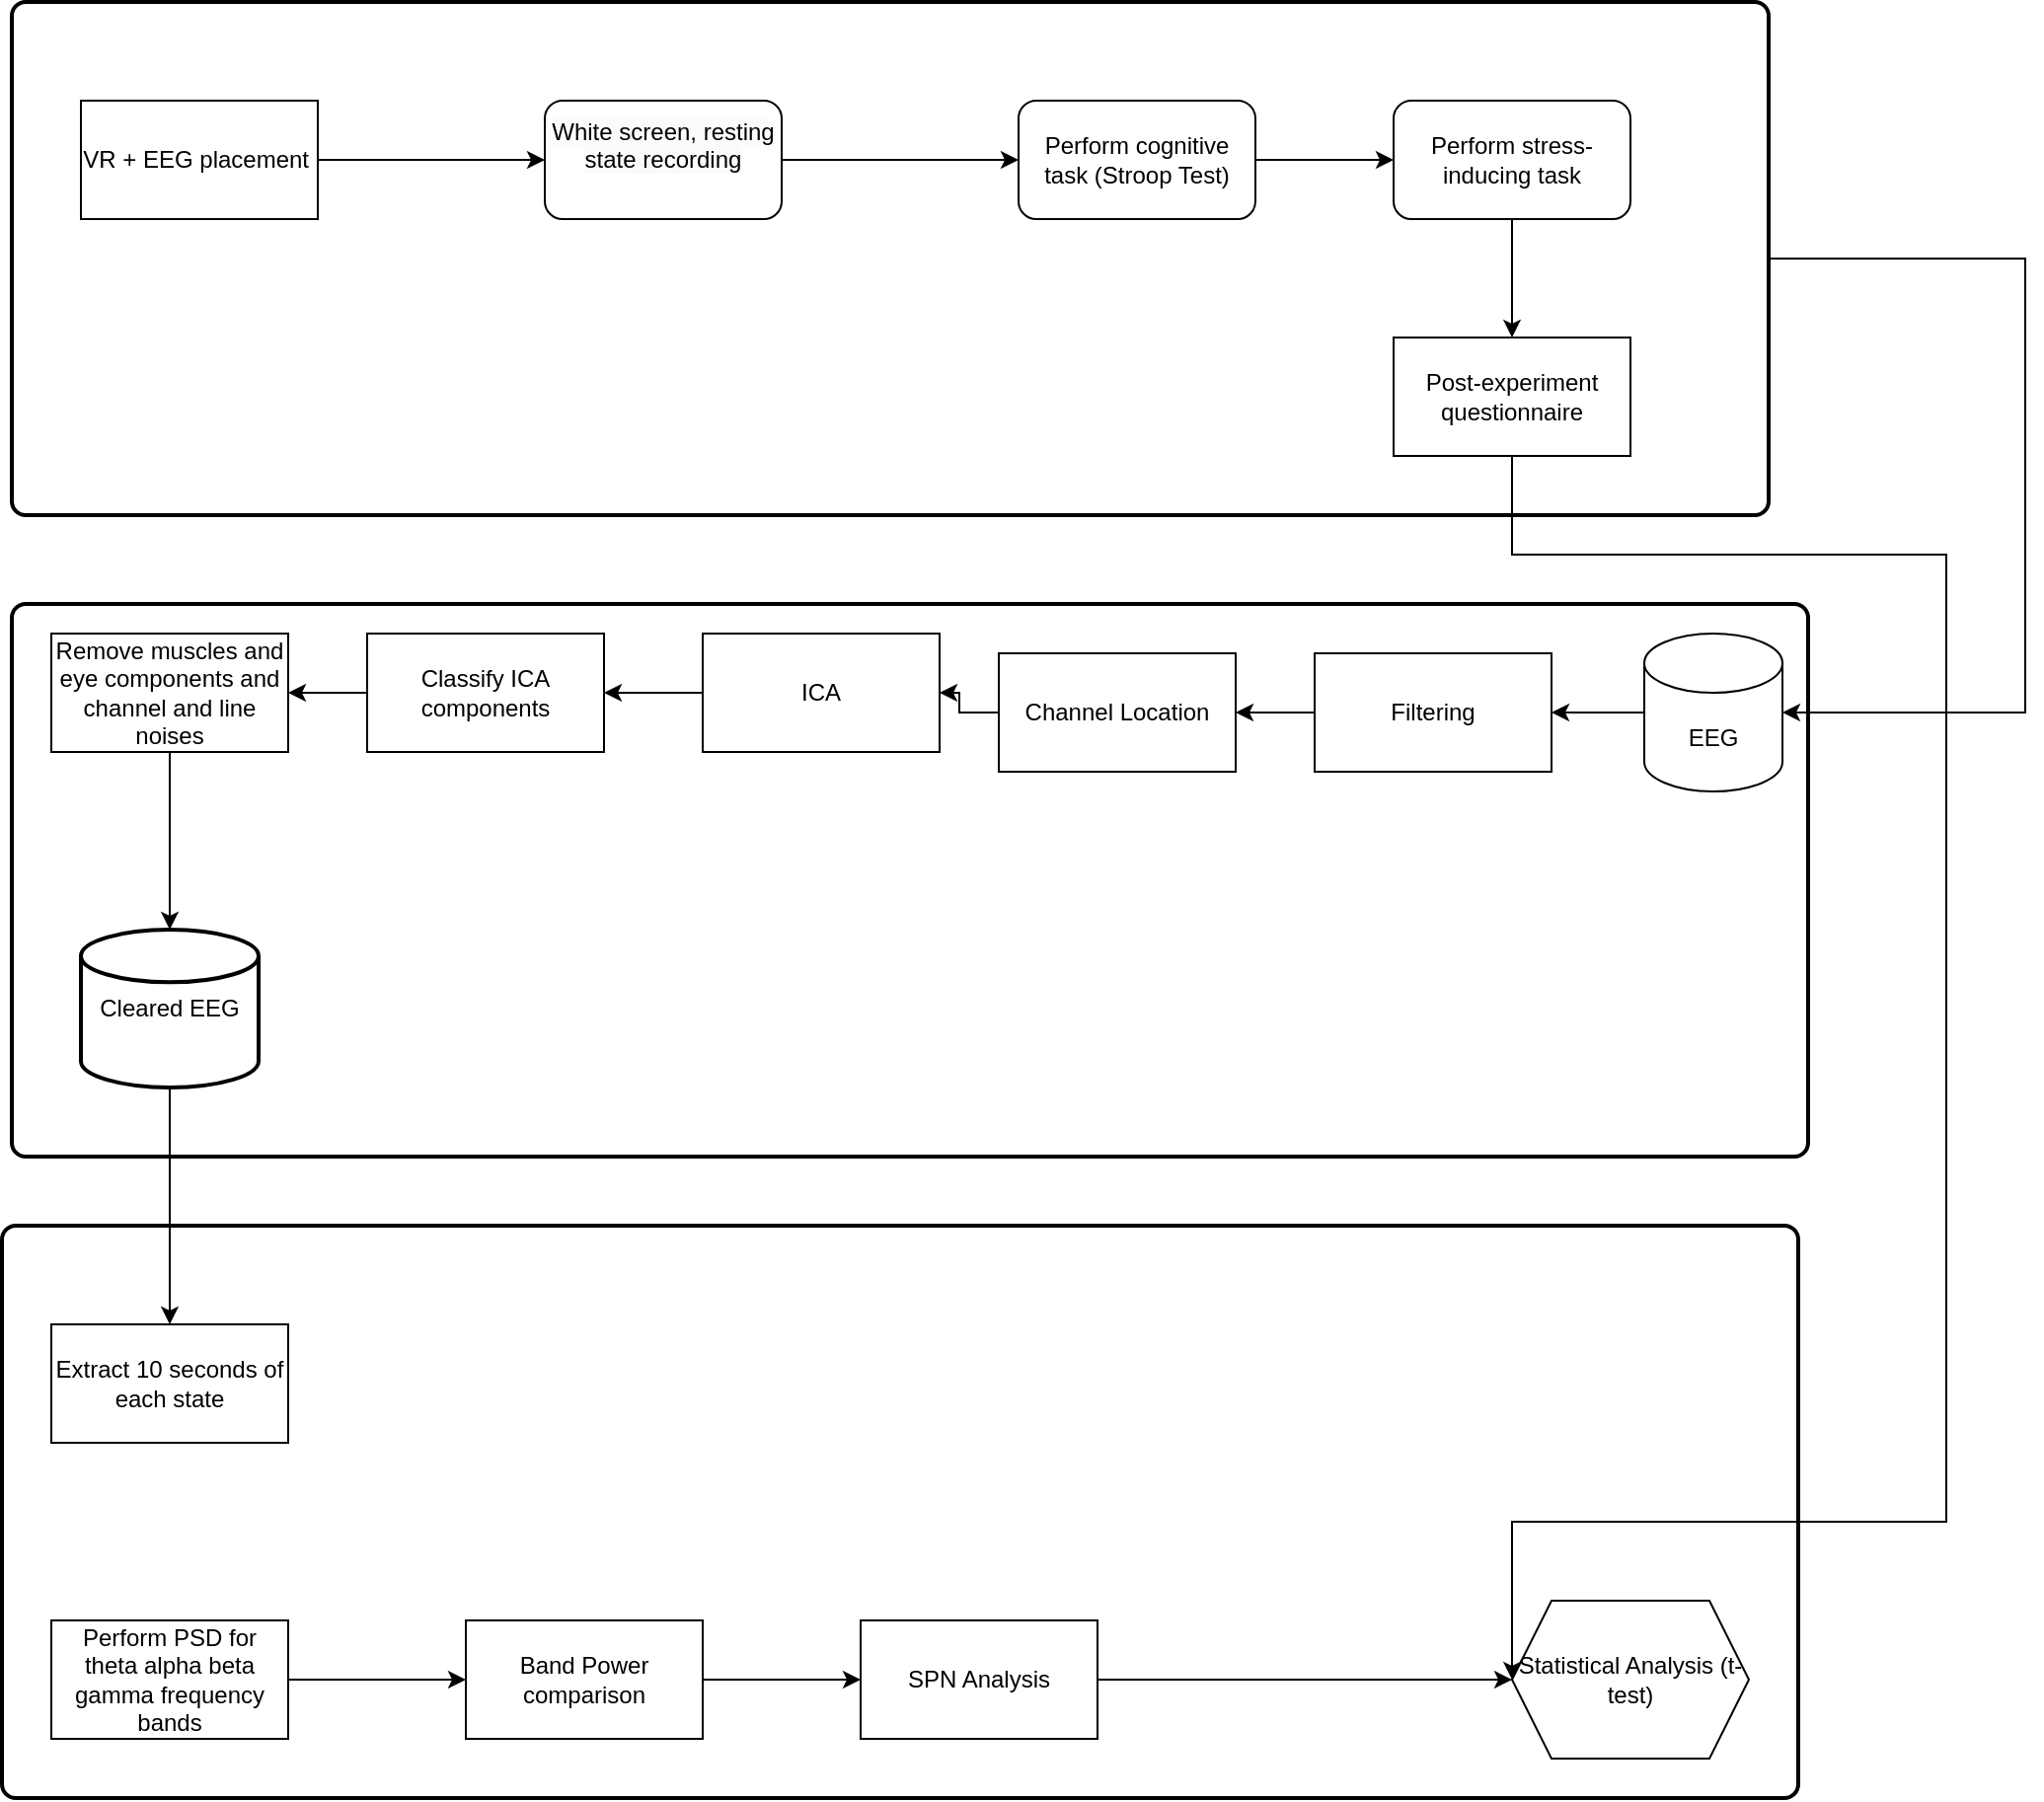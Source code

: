 <mxfile version="24.6.5" type="github">
  <diagram id="C5RBs43oDa-KdzZeNtuy" name="Page-1">
    <mxGraphModel dx="2939" dy="1138" grid="1" gridSize="10" guides="1" tooltips="1" connect="1" arrows="1" fold="1" page="1" pageScale="1" pageWidth="827" pageHeight="1169" math="0" shadow="0">
      <root>
        <mxCell id="WIyWlLk6GJQsqaUBKTNV-0" />
        <mxCell id="WIyWlLk6GJQsqaUBKTNV-1" parent="WIyWlLk6GJQsqaUBKTNV-0" />
        <mxCell id="PNwoSHtVyWEk63IXKN23-18" value="" style="rounded=1;whiteSpace=wrap;html=1;absoluteArcSize=1;arcSize=14;strokeWidth=2;" vertex="1" parent="WIyWlLk6GJQsqaUBKTNV-1">
          <mxGeometry y="140" width="890" height="260" as="geometry" />
        </mxCell>
        <mxCell id="PNwoSHtVyWEk63IXKN23-21" value="" style="edgeStyle=orthogonalEdgeStyle;rounded=0;orthogonalLoop=1;jettySize=auto;html=1;" edge="1" parent="WIyWlLk6GJQsqaUBKTNV-1" source="PNwoSHtVyWEk63IXKN23-22" target="PNwoSHtVyWEk63IXKN23-24">
          <mxGeometry relative="1" as="geometry" />
        </mxCell>
        <mxCell id="PNwoSHtVyWEk63IXKN23-22" value="Perform cognitive task (Stroop Test)" style="whiteSpace=wrap;html=1;rounded=1;" vertex="1" parent="WIyWlLk6GJQsqaUBKTNV-1">
          <mxGeometry x="510" y="190" width="120" height="60" as="geometry" />
        </mxCell>
        <mxCell id="PNwoSHtVyWEk63IXKN23-68" value="" style="edgeStyle=orthogonalEdgeStyle;rounded=0;orthogonalLoop=1;jettySize=auto;html=1;" edge="1" parent="WIyWlLk6GJQsqaUBKTNV-1" source="PNwoSHtVyWEk63IXKN23-24" target="PNwoSHtVyWEk63IXKN23-27">
          <mxGeometry relative="1" as="geometry" />
        </mxCell>
        <mxCell id="PNwoSHtVyWEk63IXKN23-24" value="Perform stress-inducing task" style="whiteSpace=wrap;html=1;rounded=1;" vertex="1" parent="WIyWlLk6GJQsqaUBKTNV-1">
          <mxGeometry x="700" y="190" width="120" height="60" as="geometry" />
        </mxCell>
        <mxCell id="PNwoSHtVyWEk63IXKN23-58" value="" style="edgeStyle=orthogonalEdgeStyle;rounded=0;orthogonalLoop=1;jettySize=auto;html=1;" edge="1" parent="WIyWlLk6GJQsqaUBKTNV-1" source="PNwoSHtVyWEk63IXKN23-25" target="PNwoSHtVyWEk63IXKN23-22">
          <mxGeometry relative="1" as="geometry" />
        </mxCell>
        <mxCell id="PNwoSHtVyWEk63IXKN23-25" value="&#xa;&lt;span style=&quot;color: rgb(0, 0, 0); font-family: Helvetica; font-size: 12px; font-style: normal; font-variant-ligatures: normal; font-variant-caps: normal; font-weight: 400; letter-spacing: normal; orphans: 2; text-align: center; text-indent: 0px; text-transform: none; widows: 2; word-spacing: 0px; -webkit-text-stroke-width: 0px; white-space: normal; background-color: rgb(251, 251, 251); text-decoration-thickness: initial; text-decoration-style: initial; text-decoration-color: initial; display: inline !important; float: none;&quot;&gt;White screen, resting state recording&lt;/span&gt;&#xa;&#xa;" style="whiteSpace=wrap;html=1;rounded=1;glass=0;strokeWidth=1;shadow=0;" vertex="1" parent="WIyWlLk6GJQsqaUBKTNV-1">
          <mxGeometry x="270" y="190" width="120" height="60" as="geometry" />
        </mxCell>
        <mxCell id="PNwoSHtVyWEk63IXKN23-57" value="" style="edgeStyle=orthogonalEdgeStyle;rounded=0;orthogonalLoop=1;jettySize=auto;html=1;" edge="1" parent="WIyWlLk6GJQsqaUBKTNV-1" source="PNwoSHtVyWEk63IXKN23-26" target="PNwoSHtVyWEk63IXKN23-25">
          <mxGeometry relative="1" as="geometry" />
        </mxCell>
        <mxCell id="PNwoSHtVyWEk63IXKN23-26" value="VR + EEG placement&amp;nbsp;" style="rounded=0;whiteSpace=wrap;html=1;" vertex="1" parent="WIyWlLk6GJQsqaUBKTNV-1">
          <mxGeometry x="35" y="190" width="120" height="60" as="geometry" />
        </mxCell>
        <mxCell id="PNwoSHtVyWEk63IXKN23-27" value="Post-experiment questionnaire" style="rounded=0;whiteSpace=wrap;html=1;" vertex="1" parent="WIyWlLk6GJQsqaUBKTNV-1">
          <mxGeometry x="700" y="310" width="120" height="60" as="geometry" />
        </mxCell>
        <mxCell id="PNwoSHtVyWEk63IXKN23-28" value="" style="rounded=1;whiteSpace=wrap;html=1;absoluteArcSize=1;arcSize=14;strokeWidth=2;" vertex="1" parent="WIyWlLk6GJQsqaUBKTNV-1">
          <mxGeometry y="445" width="910" height="280" as="geometry" />
        </mxCell>
        <mxCell id="PNwoSHtVyWEk63IXKN23-41" value="" style="edgeStyle=orthogonalEdgeStyle;rounded=0;orthogonalLoop=1;jettySize=auto;html=1;" edge="1" parent="WIyWlLk6GJQsqaUBKTNV-1" source="PNwoSHtVyWEk63IXKN23-29" target="PNwoSHtVyWEk63IXKN23-31">
          <mxGeometry relative="1" as="geometry" />
        </mxCell>
        <mxCell id="PNwoSHtVyWEk63IXKN23-29" value="EEG" style="shape=cylinder3;whiteSpace=wrap;html=1;boundedLbl=1;backgroundOutline=1;size=15;" vertex="1" parent="WIyWlLk6GJQsqaUBKTNV-1">
          <mxGeometry x="827" y="460" width="70" height="80" as="geometry" />
        </mxCell>
        <mxCell id="PNwoSHtVyWEk63IXKN23-34" value="" style="edgeStyle=orthogonalEdgeStyle;rounded=0;orthogonalLoop=1;jettySize=auto;html=1;" edge="1" parent="WIyWlLk6GJQsqaUBKTNV-1" source="PNwoSHtVyWEk63IXKN23-31" target="PNwoSHtVyWEk63IXKN23-33">
          <mxGeometry relative="1" as="geometry" />
        </mxCell>
        <mxCell id="PNwoSHtVyWEk63IXKN23-31" value="Filtering" style="whiteSpace=wrap;html=1;" vertex="1" parent="WIyWlLk6GJQsqaUBKTNV-1">
          <mxGeometry x="660" y="470" width="120" height="60" as="geometry" />
        </mxCell>
        <mxCell id="PNwoSHtVyWEk63IXKN23-36" value="" style="edgeStyle=orthogonalEdgeStyle;rounded=0;orthogonalLoop=1;jettySize=auto;html=1;" edge="1" parent="WIyWlLk6GJQsqaUBKTNV-1" source="PNwoSHtVyWEk63IXKN23-33" target="PNwoSHtVyWEk63IXKN23-35">
          <mxGeometry relative="1" as="geometry" />
        </mxCell>
        <mxCell id="PNwoSHtVyWEk63IXKN23-33" value="Channel Location" style="whiteSpace=wrap;html=1;" vertex="1" parent="WIyWlLk6GJQsqaUBKTNV-1">
          <mxGeometry x="500" y="470" width="120" height="60" as="geometry" />
        </mxCell>
        <mxCell id="PNwoSHtVyWEk63IXKN23-38" value="" style="edgeStyle=orthogonalEdgeStyle;rounded=0;orthogonalLoop=1;jettySize=auto;html=1;" edge="1" parent="WIyWlLk6GJQsqaUBKTNV-1" source="PNwoSHtVyWEk63IXKN23-35" target="PNwoSHtVyWEk63IXKN23-37">
          <mxGeometry relative="1" as="geometry" />
        </mxCell>
        <mxCell id="PNwoSHtVyWEk63IXKN23-35" value="ICA" style="whiteSpace=wrap;html=1;" vertex="1" parent="WIyWlLk6GJQsqaUBKTNV-1">
          <mxGeometry x="350" y="460" width="120" height="60" as="geometry" />
        </mxCell>
        <mxCell id="PNwoSHtVyWEk63IXKN23-40" value="" style="edgeStyle=orthogonalEdgeStyle;rounded=0;orthogonalLoop=1;jettySize=auto;html=1;" edge="1" parent="WIyWlLk6GJQsqaUBKTNV-1" source="PNwoSHtVyWEk63IXKN23-37" target="PNwoSHtVyWEk63IXKN23-39">
          <mxGeometry relative="1" as="geometry" />
        </mxCell>
        <mxCell id="PNwoSHtVyWEk63IXKN23-37" value="Classify ICA components" style="whiteSpace=wrap;html=1;" vertex="1" parent="WIyWlLk6GJQsqaUBKTNV-1">
          <mxGeometry x="180" y="460" width="120" height="60" as="geometry" />
        </mxCell>
        <mxCell id="PNwoSHtVyWEk63IXKN23-43" value="" style="edgeStyle=orthogonalEdgeStyle;rounded=0;orthogonalLoop=1;jettySize=auto;html=1;" edge="1" parent="WIyWlLk6GJQsqaUBKTNV-1" source="PNwoSHtVyWEk63IXKN23-39" target="PNwoSHtVyWEk63IXKN23-42">
          <mxGeometry relative="1" as="geometry" />
        </mxCell>
        <mxCell id="PNwoSHtVyWEk63IXKN23-39" value="Remove muscles and eye components and channel and line noises" style="whiteSpace=wrap;html=1;" vertex="1" parent="WIyWlLk6GJQsqaUBKTNV-1">
          <mxGeometry x="20" y="460" width="120" height="60" as="geometry" />
        </mxCell>
        <mxCell id="PNwoSHtVyWEk63IXKN23-42" value="Cleared EEG" style="strokeWidth=2;html=1;shape=mxgraph.flowchart.database;whiteSpace=wrap;" vertex="1" parent="WIyWlLk6GJQsqaUBKTNV-1">
          <mxGeometry x="35" y="610" width="90" height="80" as="geometry" />
        </mxCell>
        <mxCell id="PNwoSHtVyWEk63IXKN23-47" value="" style="edgeStyle=orthogonalEdgeStyle;rounded=0;orthogonalLoop=1;jettySize=auto;html=1;" edge="1" parent="WIyWlLk6GJQsqaUBKTNV-1" source="PNwoSHtVyWEk63IXKN23-45" target="PNwoSHtVyWEk63IXKN23-46">
          <mxGeometry relative="1" as="geometry" />
        </mxCell>
        <mxCell id="PNwoSHtVyWEk63IXKN23-44" value="" style="rounded=1;whiteSpace=wrap;html=1;absoluteArcSize=1;arcSize=14;strokeWidth=2;" vertex="1" parent="WIyWlLk6GJQsqaUBKTNV-1">
          <mxGeometry x="-5" y="760" width="910" height="290" as="geometry" />
        </mxCell>
        <mxCell id="PNwoSHtVyWEk63IXKN23-45" value="Extract 10 seconds of each state" style="rounded=0;whiteSpace=wrap;html=1;" vertex="1" parent="WIyWlLk6GJQsqaUBKTNV-1">
          <mxGeometry x="20" y="810" width="120" height="60" as="geometry" />
        </mxCell>
        <mxCell id="PNwoSHtVyWEk63IXKN23-49" value="" style="edgeStyle=orthogonalEdgeStyle;rounded=0;orthogonalLoop=1;jettySize=auto;html=1;" edge="1" parent="WIyWlLk6GJQsqaUBKTNV-1" source="PNwoSHtVyWEk63IXKN23-46" target="PNwoSHtVyWEk63IXKN23-48">
          <mxGeometry relative="1" as="geometry" />
        </mxCell>
        <mxCell id="PNwoSHtVyWEk63IXKN23-46" value="Perform PSD for theta alpha beta gamma frequency bands" style="whiteSpace=wrap;html=1;rounded=0;" vertex="1" parent="WIyWlLk6GJQsqaUBKTNV-1">
          <mxGeometry x="20" y="960" width="120" height="60" as="geometry" />
        </mxCell>
        <mxCell id="PNwoSHtVyWEk63IXKN23-51" value="" style="edgeStyle=orthogonalEdgeStyle;rounded=0;orthogonalLoop=1;jettySize=auto;html=1;" edge="1" parent="WIyWlLk6GJQsqaUBKTNV-1" source="PNwoSHtVyWEk63IXKN23-48" target="PNwoSHtVyWEk63IXKN23-50">
          <mxGeometry relative="1" as="geometry" />
        </mxCell>
        <mxCell id="PNwoSHtVyWEk63IXKN23-48" value="Band Power comparison" style="whiteSpace=wrap;html=1;rounded=0;" vertex="1" parent="WIyWlLk6GJQsqaUBKTNV-1">
          <mxGeometry x="230" y="960" width="120" height="60" as="geometry" />
        </mxCell>
        <mxCell id="PNwoSHtVyWEk63IXKN23-53" value="" style="edgeStyle=orthogonalEdgeStyle;rounded=0;orthogonalLoop=1;jettySize=auto;html=1;entryX=0;entryY=0.5;entryDx=0;entryDy=0;" edge="1" parent="WIyWlLk6GJQsqaUBKTNV-1" source="PNwoSHtVyWEk63IXKN23-50" target="PNwoSHtVyWEk63IXKN23-54">
          <mxGeometry relative="1" as="geometry">
            <mxPoint x="610" y="1060" as="targetPoint" />
          </mxGeometry>
        </mxCell>
        <mxCell id="PNwoSHtVyWEk63IXKN23-50" value="SPN Analysis" style="whiteSpace=wrap;html=1;rounded=0;" vertex="1" parent="WIyWlLk6GJQsqaUBKTNV-1">
          <mxGeometry x="430" y="960" width="120" height="60" as="geometry" />
        </mxCell>
        <mxCell id="PNwoSHtVyWEk63IXKN23-54" value="Statistical Analysis (t-test)" style="shape=hexagon;perimeter=hexagonPerimeter2;whiteSpace=wrap;html=1;fixedSize=1;" vertex="1" parent="WIyWlLk6GJQsqaUBKTNV-1">
          <mxGeometry x="760" y="950" width="120" height="80" as="geometry" />
        </mxCell>
        <mxCell id="PNwoSHtVyWEk63IXKN23-63" value="" style="endArrow=classic;html=1;rounded=0;exitX=1;exitY=0.5;exitDx=0;exitDy=0;entryX=1;entryY=0.5;entryDx=0;entryDy=0;entryPerimeter=0;" edge="1" parent="WIyWlLk6GJQsqaUBKTNV-1" source="PNwoSHtVyWEk63IXKN23-18" target="PNwoSHtVyWEk63IXKN23-29">
          <mxGeometry width="50" height="50" relative="1" as="geometry">
            <mxPoint x="780" y="500" as="sourcePoint" />
            <mxPoint x="1020" y="150" as="targetPoint" />
            <Array as="points">
              <mxPoint x="1020" y="270" />
              <mxPoint x="1020" y="500" />
            </Array>
          </mxGeometry>
        </mxCell>
        <mxCell id="PNwoSHtVyWEk63IXKN23-64" value="" style="endArrow=classic;html=1;rounded=0;entryX=0.5;entryY=0;entryDx=0;entryDy=0;exitX=0.5;exitY=1;exitDx=0;exitDy=0;exitPerimeter=0;" edge="1" parent="WIyWlLk6GJQsqaUBKTNV-1" source="PNwoSHtVyWEk63IXKN23-42" target="PNwoSHtVyWEk63IXKN23-45">
          <mxGeometry width="50" height="50" relative="1" as="geometry">
            <mxPoint x="240" y="780" as="sourcePoint" />
            <mxPoint x="290" y="730" as="targetPoint" />
          </mxGeometry>
        </mxCell>
        <mxCell id="PNwoSHtVyWEk63IXKN23-67" style="edgeStyle=orthogonalEdgeStyle;rounded=0;orthogonalLoop=1;jettySize=auto;html=1;exitX=0.5;exitY=1;exitDx=0;exitDy=0;entryX=0;entryY=0.5;entryDx=0;entryDy=0;" edge="1" parent="WIyWlLk6GJQsqaUBKTNV-1" source="PNwoSHtVyWEk63IXKN23-27" target="PNwoSHtVyWEk63IXKN23-54">
          <mxGeometry relative="1" as="geometry">
            <Array as="points">
              <mxPoint x="760" y="420" />
              <mxPoint x="980" y="420" />
              <mxPoint x="980" y="910" />
              <mxPoint x="760" y="910" />
            </Array>
          </mxGeometry>
        </mxCell>
      </root>
    </mxGraphModel>
  </diagram>
</mxfile>
